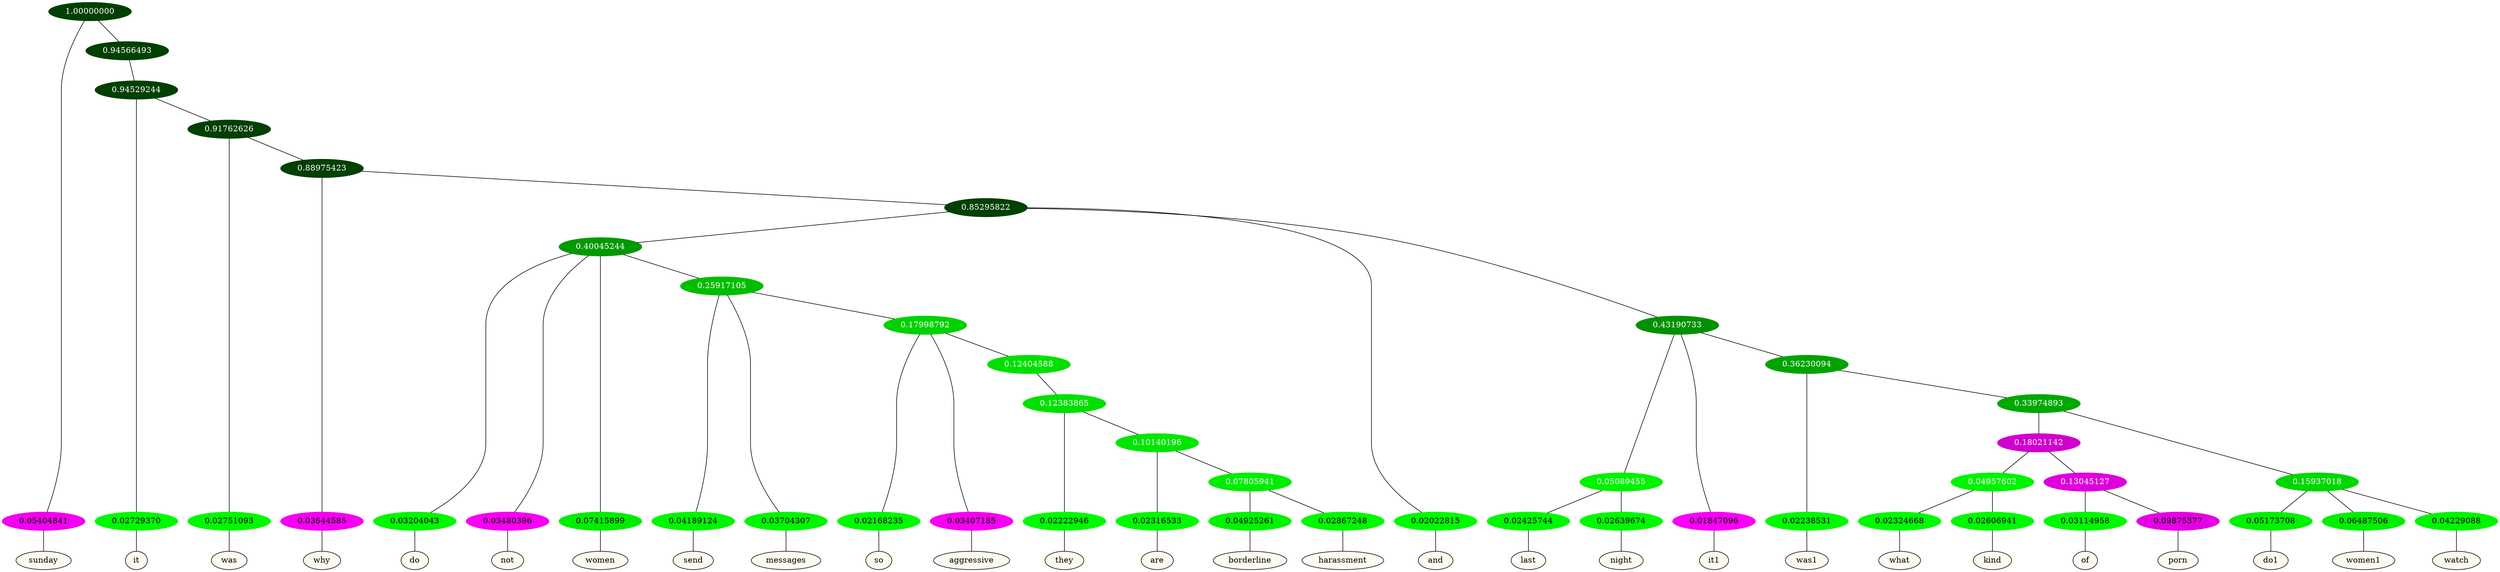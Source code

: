graph {
	node [format=png height=0.15 nodesep=0.001 ordering=out overlap=prism overlap_scaling=0.01 ranksep=0.001 ratio=0.2 style=filled width=0.15]
	{
		rank=same
		a_w_1 [label=sunday color=black fillcolor=floralwhite style="filled,solid"]
		a_w_4 [label=it color=black fillcolor=floralwhite style="filled,solid"]
		a_w_6 [label=was color=black fillcolor=floralwhite style="filled,solid"]
		a_w_8 [label=why color=black fillcolor=floralwhite style="filled,solid"]
		a_w_13 [label=do color=black fillcolor=floralwhite style="filled,solid"]
		a_w_14 [label=not color=black fillcolor=floralwhite style="filled,solid"]
		a_w_15 [label=women color=black fillcolor=floralwhite style="filled,solid"]
		a_w_20 [label=send color=black fillcolor=floralwhite style="filled,solid"]
		a_w_21 [label=messages color=black fillcolor=floralwhite style="filled,solid"]
		a_w_27 [label=so color=black fillcolor=floralwhite style="filled,solid"]
		a_w_28 [label=aggressive color=black fillcolor=floralwhite style="filled,solid"]
		a_w_38 [label=they color=black fillcolor=floralwhite style="filled,solid"]
		a_w_44 [label=are color=black fillcolor=floralwhite style="filled,solid"]
		a_w_46 [label=borderline color=black fillcolor=floralwhite style="filled,solid"]
		a_w_47 [label=harassment color=black fillcolor=floralwhite style="filled,solid"]
		a_w_11 [label=and color=black fillcolor=floralwhite style="filled,solid"]
		a_w_23 [label=last color=black fillcolor=floralwhite style="filled,solid"]
		a_w_24 [label=night color=black fillcolor=floralwhite style="filled,solid"]
		a_w_18 [label=it1 color=black fillcolor=floralwhite style="filled,solid"]
		a_w_25 [label=was1 color=black fillcolor=floralwhite style="filled,solid"]
		a_w_40 [label=what color=black fillcolor=floralwhite style="filled,solid"]
		a_w_41 [label=kind color=black fillcolor=floralwhite style="filled,solid"]
		a_w_42 [label=of color=black fillcolor=floralwhite style="filled,solid"]
		a_w_43 [label=porn color=black fillcolor=floralwhite style="filled,solid"]
		a_w_35 [label=do1 color=black fillcolor=floralwhite style="filled,solid"]
		a_w_36 [label=women1 color=black fillcolor=floralwhite style="filled,solid"]
		a_w_37 [label=watch color=black fillcolor=floralwhite style="filled,solid"]
	}
	a_n_1 -- a_w_1
	a_n_4 -- a_w_4
	a_n_6 -- a_w_6
	a_n_8 -- a_w_8
	a_n_13 -- a_w_13
	a_n_14 -- a_w_14
	a_n_15 -- a_w_15
	a_n_20 -- a_w_20
	a_n_21 -- a_w_21
	a_n_27 -- a_w_27
	a_n_28 -- a_w_28
	a_n_38 -- a_w_38
	a_n_44 -- a_w_44
	a_n_46 -- a_w_46
	a_n_47 -- a_w_47
	a_n_11 -- a_w_11
	a_n_23 -- a_w_23
	a_n_24 -- a_w_24
	a_n_18 -- a_w_18
	a_n_25 -- a_w_25
	a_n_40 -- a_w_40
	a_n_41 -- a_w_41
	a_n_42 -- a_w_42
	a_n_43 -- a_w_43
	a_n_35 -- a_w_35
	a_n_36 -- a_w_36
	a_n_37 -- a_w_37
	{
		rank=same
		a_n_1 [label=0.05404841 color="0.835 1.000 0.946" fontcolor=black]
		a_n_4 [label=0.02729370 color="0.334 1.000 0.973" fontcolor=black]
		a_n_6 [label=0.02751093 color="0.334 1.000 0.972" fontcolor=black]
		a_n_8 [label=0.03644585 color="0.835 1.000 0.964" fontcolor=black]
		a_n_13 [label=0.03204043 color="0.334 1.000 0.968" fontcolor=black]
		a_n_14 [label=0.03480396 color="0.835 1.000 0.965" fontcolor=black]
		a_n_15 [label=0.07415899 color="0.334 1.000 0.926" fontcolor=black]
		a_n_20 [label=0.04189124 color="0.334 1.000 0.958" fontcolor=black]
		a_n_21 [label=0.03704307 color="0.334 1.000 0.963" fontcolor=black]
		a_n_27 [label=0.02168235 color="0.334 1.000 0.978" fontcolor=black]
		a_n_28 [label=0.03407185 color="0.835 1.000 0.966" fontcolor=black]
		a_n_38 [label=0.02222946 color="0.334 1.000 0.978" fontcolor=black]
		a_n_44 [label=0.02316533 color="0.334 1.000 0.977" fontcolor=black]
		a_n_46 [label=0.04925261 color="0.334 1.000 0.951" fontcolor=black]
		a_n_47 [label=0.02867248 color="0.334 1.000 0.971" fontcolor=black]
		a_n_11 [label=0.02022815 color="0.334 1.000 0.980" fontcolor=black]
		a_n_23 [label=0.02425744 color="0.334 1.000 0.976" fontcolor=black]
		a_n_24 [label=0.02639674 color="0.334 1.000 0.974" fontcolor=black]
		a_n_18 [label=0.01847096 color="0.835 1.000 0.982" fontcolor=black]
		a_n_25 [label=0.02238531 color="0.334 1.000 0.978" fontcolor=black]
		a_n_40 [label=0.02324668 color="0.334 1.000 0.977" fontcolor=black]
		a_n_41 [label=0.02606941 color="0.334 1.000 0.974" fontcolor=black]
		a_n_42 [label=0.03114958 color="0.334 1.000 0.969" fontcolor=black]
		a_n_43 [label=0.09875377 color="0.835 1.000 0.901" fontcolor=black]
		a_n_35 [label=0.05173708 color="0.334 1.000 0.948" fontcolor=black]
		a_n_36 [label=0.06487506 color="0.334 1.000 0.935" fontcolor=black]
		a_n_37 [label=0.04229088 color="0.334 1.000 0.958" fontcolor=black]
	}
	a_n_0 [label=1.00000000 color="0.334 1.000 0.250" fontcolor=grey99]
	a_n_0 -- a_n_1
	a_n_2 [label=0.94566493 color="0.334 1.000 0.250" fontcolor=grey99]
	a_n_0 -- a_n_2
	a_n_3 [label=0.94529244 color="0.334 1.000 0.250" fontcolor=grey99]
	a_n_2 -- a_n_3
	a_n_3 -- a_n_4
	a_n_5 [label=0.91762626 color="0.334 1.000 0.250" fontcolor=grey99]
	a_n_3 -- a_n_5
	a_n_5 -- a_n_6
	a_n_7 [label=0.88975423 color="0.334 1.000 0.250" fontcolor=grey99]
	a_n_5 -- a_n_7
	a_n_7 -- a_n_8
	a_n_9 [label=0.85295822 color="0.334 1.000 0.250" fontcolor=grey99]
	a_n_7 -- a_n_9
	a_n_10 [label=0.40045244 color="0.334 1.000 0.600" fontcolor=grey99]
	a_n_9 -- a_n_10
	a_n_9 -- a_n_11
	a_n_12 [label=0.43190733 color="0.334 1.000 0.568" fontcolor=grey99]
	a_n_9 -- a_n_12
	a_n_10 -- a_n_13
	a_n_10 -- a_n_14
	a_n_10 -- a_n_15
	a_n_16 [label=0.25917105 color="0.334 1.000 0.741" fontcolor=grey99]
	a_n_10 -- a_n_16
	a_n_17 [label=0.05089455 color="0.334 1.000 0.949" fontcolor=grey99]
	a_n_12 -- a_n_17
	a_n_12 -- a_n_18
	a_n_19 [label=0.36230094 color="0.334 1.000 0.638" fontcolor=grey99]
	a_n_12 -- a_n_19
	a_n_16 -- a_n_20
	a_n_16 -- a_n_21
	a_n_22 [label=0.17998792 color="0.334 1.000 0.820" fontcolor=grey99]
	a_n_16 -- a_n_22
	a_n_17 -- a_n_23
	a_n_17 -- a_n_24
	a_n_19 -- a_n_25
	a_n_26 [label=0.33974893 color="0.334 1.000 0.660" fontcolor=grey99]
	a_n_19 -- a_n_26
	a_n_22 -- a_n_27
	a_n_22 -- a_n_28
	a_n_29 [label=0.12404588 color="0.334 1.000 0.876" fontcolor=grey99]
	a_n_22 -- a_n_29
	a_n_30 [label=0.18021142 color="0.835 1.000 0.820" fontcolor=grey99]
	a_n_26 -- a_n_30
	a_n_31 [label=0.15937018 color="0.334 1.000 0.841" fontcolor=grey99]
	a_n_26 -- a_n_31
	a_n_32 [label=0.12383865 color="0.334 1.000 0.876" fontcolor=grey99]
	a_n_29 -- a_n_32
	a_n_33 [label=0.04957602 color="0.334 1.000 0.950" fontcolor=grey99]
	a_n_30 -- a_n_33
	a_n_34 [label=0.13045127 color="0.835 1.000 0.870" fontcolor=grey99]
	a_n_30 -- a_n_34
	a_n_31 -- a_n_35
	a_n_31 -- a_n_36
	a_n_31 -- a_n_37
	a_n_32 -- a_n_38
	a_n_39 [label=0.10140196 color="0.334 1.000 0.899" fontcolor=grey99]
	a_n_32 -- a_n_39
	a_n_33 -- a_n_40
	a_n_33 -- a_n_41
	a_n_34 -- a_n_42
	a_n_34 -- a_n_43
	a_n_39 -- a_n_44
	a_n_45 [label=0.07805941 color="0.334 1.000 0.922" fontcolor=grey99]
	a_n_39 -- a_n_45
	a_n_45 -- a_n_46
	a_n_45 -- a_n_47
}
